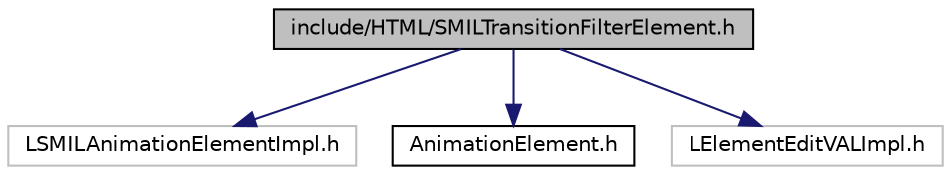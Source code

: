digraph G
{
  edge [fontname="Helvetica",fontsize="10",labelfontname="Helvetica",labelfontsize="10"];
  node [fontname="Helvetica",fontsize="10",shape=record];
  Node1 [label="include/HTML/SMILTransitionFilterElement.h",height=0.2,width=0.4,color="black", fillcolor="grey75", style="filled" fontcolor="black"];
  Node1 -> Node2 [color="midnightblue",fontsize="10",style="solid",fontname="Helvetica"];
  Node2 [label="LSMILAnimationElementImpl.h",height=0.2,width=0.4,color="grey75", fillcolor="white", style="filled"];
  Node1 -> Node3 [color="midnightblue",fontsize="10",style="solid",fontname="Helvetica"];
  Node3 [label="AnimationElement.h",height=0.2,width=0.4,color="black", fillcolor="white", style="filled",URL="$_animation_element_8h.html"];
  Node1 -> Node4 [color="midnightblue",fontsize="10",style="solid",fontname="Helvetica"];
  Node4 [label="LElementEditVALImpl.h",height=0.2,width=0.4,color="grey75", fillcolor="white", style="filled"];
}
